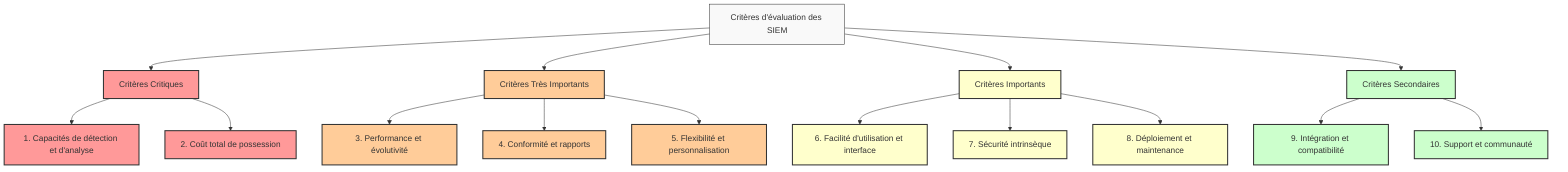 graph TD
    A[Critères d'évaluation des SIEM]
    B[Critères Critiques]
    C[Critères Très Importants]
    D[Critères Importants]
    E[Critères Secondaires]

    A --> B
    A --> C
    A --> D
    A --> E

    B --> B1[1. Capacités de détection et d'analyse]
    B --> B2[2. Coût total de possession]

    C --> C1[3. Performance et évolutivité]
    C --> C2[4. Conformité et rapports]
    C --> C3[5. Flexibilité et personnalisation]

    D --> D1[6. Facilité d'utilisation et interface]
    D --> D2[7. Sécurité intrinsèque]
    D --> D3[8. Déploiement et maintenance]

    E --> E1[9. Intégration et compatibilité]
    E --> E2[10. Support et communauté]

    classDef default fill:#f9f9f9,stroke:#333,stroke-width:1px
    classDef critical fill:#ff9999,stroke:#333,stroke-width:2px
    classDef veryImportant fill:#ffcc99,stroke:#333,stroke-width:2px
    classDef important fill:#ffffcc,stroke:#333,stroke-width:2px
    classDef secondary fill:#ccffcc,stroke:#333,stroke-width:2px

    class B,B1,B2 critical
    class C,C1,C2,C3 veryImportant
    class D,D1,D2,D3 important
    class E,E1,E2 secondary